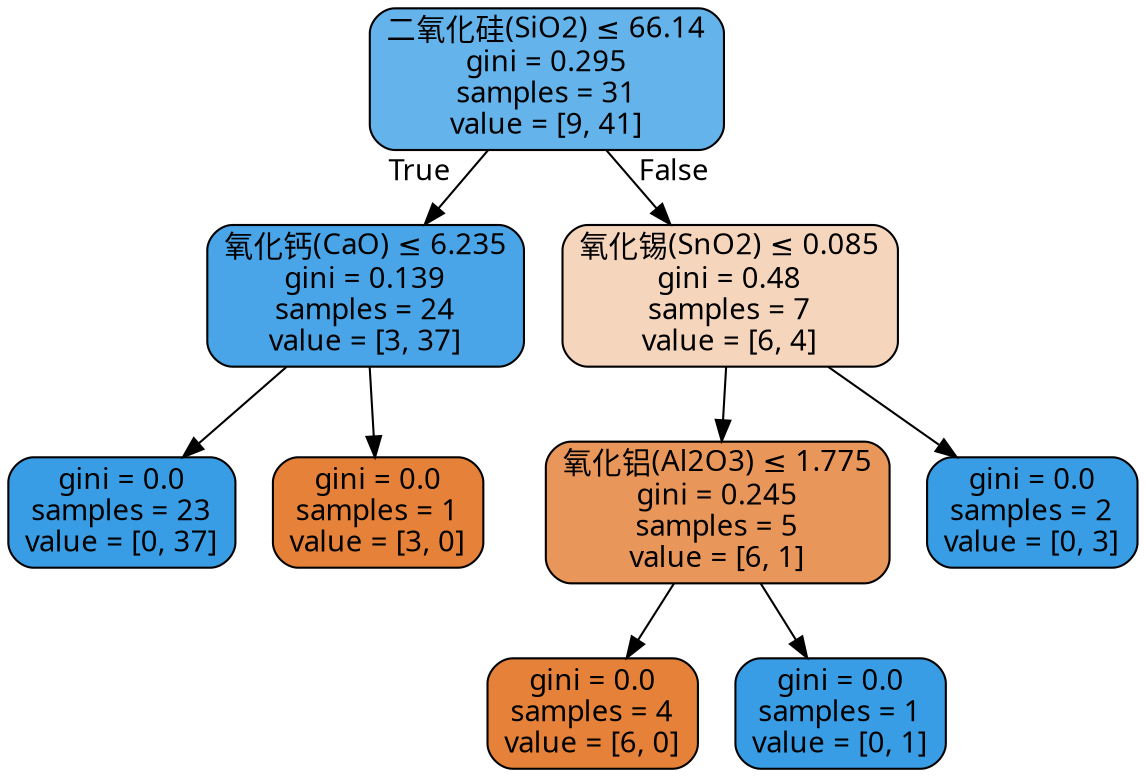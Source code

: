 digraph Tree {
node [shape=box, style="filled, rounded", color="black", fontname="DengXian"] ;
edge [fontname="DengXian"] ;
0 [label=<二氧化硅(SiO2) &le; 66.14<br/>gini = 0.295<br/>samples = 31<br/>value = [9, 41]>, fillcolor="#64b3eb"] ;
1 [label=<氧化钙(CaO) &le; 6.235<br/>gini = 0.139<br/>samples = 24<br/>value = [3, 37]>, fillcolor="#49a5e7"] ;
0 -> 1 [labeldistance=2.5, labelangle=45, headlabel="True"] ;
2 [label=<gini = 0.0<br/>samples = 23<br/>value = [0, 37]>, fillcolor="#399de5"] ;
1 -> 2 ;
3 [label=<gini = 0.0<br/>samples = 1<br/>value = [3, 0]>, fillcolor="#e58139"] ;
1 -> 3 ;
4 [label=<氧化锡(SnO2) &le; 0.085<br/>gini = 0.48<br/>samples = 7<br/>value = [6, 4]>, fillcolor="#f6d5bd"] ;
0 -> 4 [labeldistance=2.5, labelangle=-45, headlabel="False"] ;
5 [label=<氧化铝(Al2O3) &le; 1.775<br/>gini = 0.245<br/>samples = 5<br/>value = [6, 1]>, fillcolor="#e9965a"] ;
4 -> 5 ;
6 [label=<gini = 0.0<br/>samples = 4<br/>value = [6, 0]>, fillcolor="#e58139"] ;
5 -> 6 ;
7 [label=<gini = 0.0<br/>samples = 1<br/>value = [0, 1]>, fillcolor="#399de5"] ;
5 -> 7 ;
8 [label=<gini = 0.0<br/>samples = 2<br/>value = [0, 3]>, fillcolor="#399de5"] ;
4 -> 8 ;
}